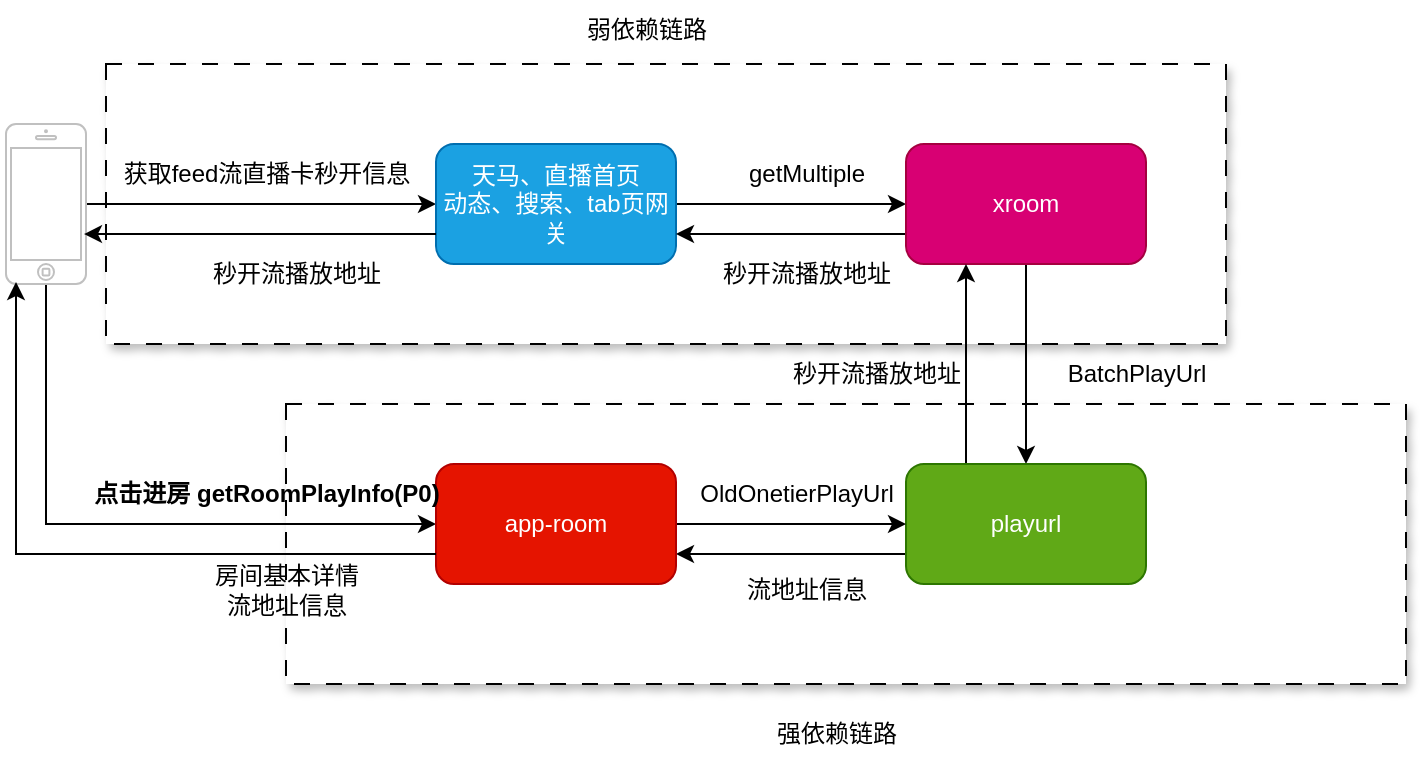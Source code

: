 <mxfile version="24.8.9">
  <diagram name="第 1 页" id="4FKuQPBJwbvwg94SxuQ4">
    <mxGraphModel dx="1242" dy="785" grid="1" gridSize="10" guides="1" tooltips="1" connect="1" arrows="1" fold="1" page="1" pageScale="1" pageWidth="827" pageHeight="1169" math="0" shadow="0">
      <root>
        <mxCell id="0" />
        <mxCell id="1" parent="0" />
        <mxCell id="I8UzzJbSWn9JydqBjw_e-37" value="" style="rounded=0;whiteSpace=wrap;html=1;shadow=1;dashed=1;dashPattern=8 8;" vertex="1" parent="1">
          <mxGeometry x="150" y="430" width="560" height="140" as="geometry" />
        </mxCell>
        <mxCell id="I8UzzJbSWn9JydqBjw_e-35" value="" style="rounded=0;whiteSpace=wrap;html=1;shadow=1;dashed=1;dashPattern=8 8;" vertex="1" parent="1">
          <mxGeometry x="60" y="260" width="560" height="140" as="geometry" />
        </mxCell>
        <mxCell id="I8UzzJbSWn9JydqBjw_e-15" style="edgeStyle=orthogonalEdgeStyle;rounded=0;orthogonalLoop=1;jettySize=auto;html=1;entryX=0;entryY=0.5;entryDx=0;entryDy=0;" edge="1" parent="1" source="I8UzzJbSWn9JydqBjw_e-1" target="I8UzzJbSWn9JydqBjw_e-2">
          <mxGeometry relative="1" as="geometry" />
        </mxCell>
        <mxCell id="I8UzzJbSWn9JydqBjw_e-26" style="edgeStyle=orthogonalEdgeStyle;rounded=0;orthogonalLoop=1;jettySize=auto;html=1;entryX=0;entryY=0.5;entryDx=0;entryDy=0;" edge="1" parent="1" source="I8UzzJbSWn9JydqBjw_e-1" target="I8UzzJbSWn9JydqBjw_e-18">
          <mxGeometry relative="1" as="geometry">
            <Array as="points">
              <mxPoint x="30" y="490" />
            </Array>
          </mxGeometry>
        </mxCell>
        <mxCell id="I8UzzJbSWn9JydqBjw_e-1" value="" style="html=1;verticalLabelPosition=bottom;labelBackgroundColor=#ffffff;verticalAlign=top;shadow=0;dashed=0;strokeWidth=1;shape=mxgraph.ios7.misc.iphone;strokeColor=#c0c0c0;" vertex="1" parent="1">
          <mxGeometry x="10" y="290" width="40" height="80" as="geometry" />
        </mxCell>
        <mxCell id="I8UzzJbSWn9JydqBjw_e-6" style="edgeStyle=orthogonalEdgeStyle;rounded=0;orthogonalLoop=1;jettySize=auto;html=1;exitX=1;exitY=0.5;exitDx=0;exitDy=0;entryX=0;entryY=0.5;entryDx=0;entryDy=0;" edge="1" parent="1" source="I8UzzJbSWn9JydqBjw_e-2" target="I8UzzJbSWn9JydqBjw_e-3">
          <mxGeometry relative="1" as="geometry" />
        </mxCell>
        <mxCell id="I8UzzJbSWn9JydqBjw_e-2" value="天马、直播首页&lt;br&gt;动态、搜索、tab页网关" style="rounded=1;whiteSpace=wrap;html=1;fillColor=#1ba1e2;fontColor=#ffffff;strokeColor=#006EAF;" vertex="1" parent="1">
          <mxGeometry x="225" y="300" width="120" height="60" as="geometry" />
        </mxCell>
        <mxCell id="I8UzzJbSWn9JydqBjw_e-7" style="edgeStyle=orthogonalEdgeStyle;rounded=0;orthogonalLoop=1;jettySize=auto;html=1;exitX=0.5;exitY=1;exitDx=0;exitDy=0;entryX=0.5;entryY=0;entryDx=0;entryDy=0;" edge="1" parent="1" source="I8UzzJbSWn9JydqBjw_e-3" target="I8UzzJbSWn9JydqBjw_e-5">
          <mxGeometry relative="1" as="geometry" />
        </mxCell>
        <mxCell id="I8UzzJbSWn9JydqBjw_e-12" style="edgeStyle=orthogonalEdgeStyle;rounded=0;orthogonalLoop=1;jettySize=auto;html=1;exitX=0;exitY=0.75;exitDx=0;exitDy=0;entryX=1;entryY=0.75;entryDx=0;entryDy=0;" edge="1" parent="1" source="I8UzzJbSWn9JydqBjw_e-3" target="I8UzzJbSWn9JydqBjw_e-2">
          <mxGeometry relative="1" as="geometry" />
        </mxCell>
        <mxCell id="I8UzzJbSWn9JydqBjw_e-3" value="xroom" style="rounded=1;whiteSpace=wrap;html=1;fillColor=#d80073;fontColor=#ffffff;strokeColor=#A50040;" vertex="1" parent="1">
          <mxGeometry x="460" y="300" width="120" height="60" as="geometry" />
        </mxCell>
        <mxCell id="I8UzzJbSWn9JydqBjw_e-10" style="edgeStyle=orthogonalEdgeStyle;rounded=0;orthogonalLoop=1;jettySize=auto;html=1;exitX=0.25;exitY=0;exitDx=0;exitDy=0;entryX=0.25;entryY=1;entryDx=0;entryDy=0;" edge="1" parent="1" source="I8UzzJbSWn9JydqBjw_e-5" target="I8UzzJbSWn9JydqBjw_e-3">
          <mxGeometry relative="1" as="geometry" />
        </mxCell>
        <mxCell id="I8UzzJbSWn9JydqBjw_e-32" style="edgeStyle=orthogonalEdgeStyle;rounded=0;orthogonalLoop=1;jettySize=auto;html=1;exitX=0;exitY=0.75;exitDx=0;exitDy=0;entryX=1;entryY=0.75;entryDx=0;entryDy=0;" edge="1" parent="1" source="I8UzzJbSWn9JydqBjw_e-5" target="I8UzzJbSWn9JydqBjw_e-18">
          <mxGeometry relative="1" as="geometry" />
        </mxCell>
        <mxCell id="I8UzzJbSWn9JydqBjw_e-5" value="playurl" style="rounded=1;whiteSpace=wrap;html=1;fillColor=#60a917;fontColor=#ffffff;strokeColor=#2D7600;" vertex="1" parent="1">
          <mxGeometry x="460" y="460" width="120" height="60" as="geometry" />
        </mxCell>
        <mxCell id="I8UzzJbSWn9JydqBjw_e-8" value="getMultiple" style="text;html=1;align=center;verticalAlign=middle;resizable=0;points=[];autosize=1;strokeColor=none;fillColor=none;" vertex="1" parent="1">
          <mxGeometry x="370" y="300" width="80" height="30" as="geometry" />
        </mxCell>
        <mxCell id="I8UzzJbSWn9JydqBjw_e-9" value="BatchPlayUrl" style="text;html=1;align=center;verticalAlign=middle;resizable=0;points=[];autosize=1;strokeColor=none;fillColor=none;" vertex="1" parent="1">
          <mxGeometry x="530" y="400" width="90" height="30" as="geometry" />
        </mxCell>
        <mxCell id="I8UzzJbSWn9JydqBjw_e-16" style="edgeStyle=orthogonalEdgeStyle;rounded=0;orthogonalLoop=1;jettySize=auto;html=1;exitX=0;exitY=0.75;exitDx=0;exitDy=0;entryX=0.975;entryY=0.688;entryDx=0;entryDy=0;entryPerimeter=0;" edge="1" parent="1" source="I8UzzJbSWn9JydqBjw_e-2" target="I8UzzJbSWn9JydqBjw_e-1">
          <mxGeometry relative="1" as="geometry" />
        </mxCell>
        <mxCell id="I8UzzJbSWn9JydqBjw_e-17" value="秒开流播放地址" style="text;html=1;align=center;verticalAlign=middle;resizable=0;points=[];autosize=1;strokeColor=none;fillColor=none;" vertex="1" parent="1">
          <mxGeometry x="100" y="350" width="110" height="30" as="geometry" />
        </mxCell>
        <mxCell id="I8UzzJbSWn9JydqBjw_e-29" style="edgeStyle=orthogonalEdgeStyle;rounded=0;orthogonalLoop=1;jettySize=auto;html=1;" edge="1" parent="1" source="I8UzzJbSWn9JydqBjw_e-18" target="I8UzzJbSWn9JydqBjw_e-5">
          <mxGeometry relative="1" as="geometry" />
        </mxCell>
        <mxCell id="I8UzzJbSWn9JydqBjw_e-18" value="app-room" style="rounded=1;whiteSpace=wrap;html=1;fillColor=#e51400;fontColor=#ffffff;strokeColor=#B20000;" vertex="1" parent="1">
          <mxGeometry x="225" y="460" width="120" height="60" as="geometry" />
        </mxCell>
        <mxCell id="I8UzzJbSWn9JydqBjw_e-21" value="获取feed流直播卡秒开信息" style="text;html=1;align=center;verticalAlign=middle;resizable=0;points=[];autosize=1;strokeColor=none;fillColor=none;" vertex="1" parent="1">
          <mxGeometry x="55" y="300" width="170" height="30" as="geometry" />
        </mxCell>
        <mxCell id="I8UzzJbSWn9JydqBjw_e-22" value="秒开流播放地址" style="text;html=1;align=center;verticalAlign=middle;resizable=0;points=[];autosize=1;strokeColor=none;fillColor=none;" vertex="1" parent="1">
          <mxGeometry x="355" y="350" width="110" height="30" as="geometry" />
        </mxCell>
        <mxCell id="I8UzzJbSWn9JydqBjw_e-23" value="秒开流播放地址" style="text;html=1;align=center;verticalAlign=middle;resizable=0;points=[];autosize=1;strokeColor=none;fillColor=none;" vertex="1" parent="1">
          <mxGeometry x="390" y="400" width="110" height="30" as="geometry" />
        </mxCell>
        <mxCell id="I8UzzJbSWn9JydqBjw_e-27" value="&lt;b&gt;点击进房 getRoomPlayInfo(P0)&lt;/b&gt;" style="text;html=1;align=center;verticalAlign=middle;resizable=0;points=[];autosize=1;strokeColor=none;fillColor=none;" vertex="1" parent="1">
          <mxGeometry x="40" y="460" width="200" height="30" as="geometry" />
        </mxCell>
        <mxCell id="I8UzzJbSWn9JydqBjw_e-30" style="edgeStyle=orthogonalEdgeStyle;rounded=0;orthogonalLoop=1;jettySize=auto;html=1;exitX=0;exitY=0.75;exitDx=0;exitDy=0;entryX=0.125;entryY=0.988;entryDx=0;entryDy=0;entryPerimeter=0;" edge="1" parent="1" source="I8UzzJbSWn9JydqBjw_e-18" target="I8UzzJbSWn9JydqBjw_e-1">
          <mxGeometry relative="1" as="geometry" />
        </mxCell>
        <mxCell id="I8UzzJbSWn9JydqBjw_e-31" value="房间基本详情&lt;div&gt;流地址信息&lt;/div&gt;" style="text;html=1;align=center;verticalAlign=middle;resizable=0;points=[];autosize=1;strokeColor=none;fillColor=none;" vertex="1" parent="1">
          <mxGeometry x="100" y="503" width="100" height="40" as="geometry" />
        </mxCell>
        <mxCell id="I8UzzJbSWn9JydqBjw_e-33" value="流地址信息" style="text;html=1;align=center;verticalAlign=middle;resizable=0;points=[];autosize=1;strokeColor=none;fillColor=none;" vertex="1" parent="1">
          <mxGeometry x="370" y="508" width="80" height="30" as="geometry" />
        </mxCell>
        <mxCell id="I8UzzJbSWn9JydqBjw_e-34" value="OldOnetierPlayUrl" style="text;html=1;align=center;verticalAlign=middle;resizable=0;points=[];autosize=1;strokeColor=none;fillColor=none;" vertex="1" parent="1">
          <mxGeometry x="345" y="460" width="120" height="30" as="geometry" />
        </mxCell>
        <mxCell id="I8UzzJbSWn9JydqBjw_e-36" value="弱依赖链路" style="text;html=1;align=center;verticalAlign=middle;resizable=0;points=[];autosize=1;strokeColor=none;fillColor=none;" vertex="1" parent="1">
          <mxGeometry x="290" y="228" width="80" height="30" as="geometry" />
        </mxCell>
        <mxCell id="I8UzzJbSWn9JydqBjw_e-38" value="强依赖链路" style="text;html=1;align=center;verticalAlign=middle;resizable=0;points=[];autosize=1;strokeColor=none;fillColor=none;" vertex="1" parent="1">
          <mxGeometry x="385" y="580" width="80" height="30" as="geometry" />
        </mxCell>
      </root>
    </mxGraphModel>
  </diagram>
</mxfile>
